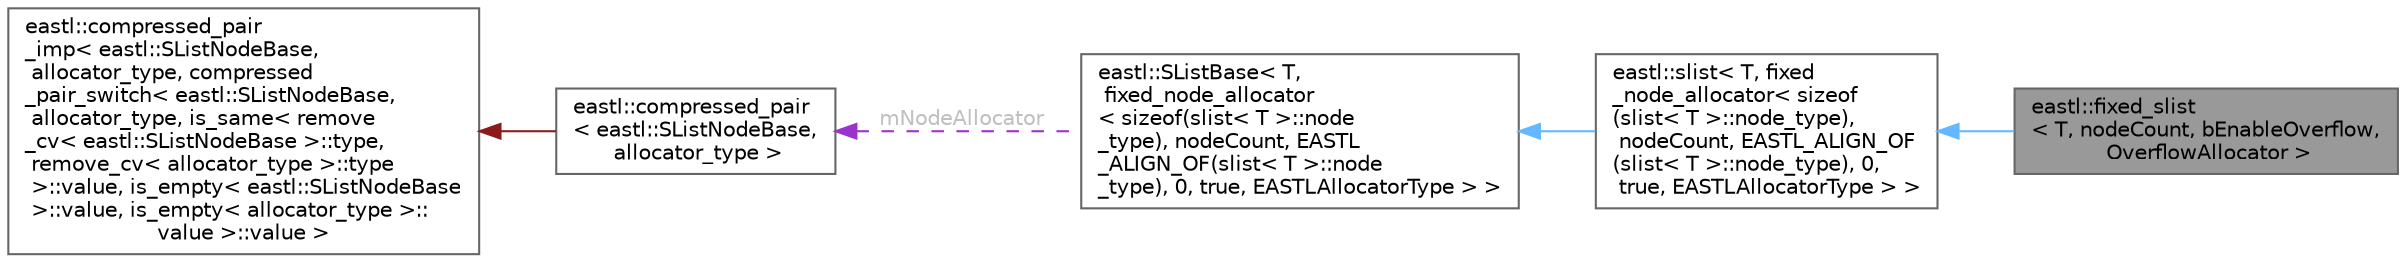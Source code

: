 digraph "eastl::fixed_slist&lt; T, nodeCount, bEnableOverflow, OverflowAllocator &gt;"
{
 // LATEX_PDF_SIZE
  bgcolor="transparent";
  edge [fontname=Helvetica,fontsize=10,labelfontname=Helvetica,labelfontsize=10];
  node [fontname=Helvetica,fontsize=10,shape=box,height=0.2,width=0.4];
  rankdir="LR";
  Node1 [id="Node000001",label="eastl::fixed_slist\l\< T, nodeCount, bEnableOverflow,\l OverflowAllocator \>",height=0.2,width=0.4,color="gray40", fillcolor="grey60", style="filled", fontcolor="black",tooltip=" "];
  Node2 -> Node1 [id="edge5_Node000001_Node000002",dir="back",color="steelblue1",style="solid",tooltip=" "];
  Node2 [id="Node000002",label="eastl::slist\< T, fixed\l_node_allocator\< sizeof\l(slist\< T \>::node_type),\l nodeCount, EASTL_ALIGN_OF\l(slist\< T \>::node_type), 0,\l true, EASTLAllocatorType \> \>",height=0.2,width=0.4,color="gray40", fillcolor="white", style="filled",URL="$classeastl_1_1slist.html",tooltip=" "];
  Node3 -> Node2 [id="edge6_Node000002_Node000003",dir="back",color="steelblue1",style="solid",tooltip=" "];
  Node3 [id="Node000003",label="eastl::SListBase\< T,\l fixed_node_allocator\l\< sizeof(slist\< T \>::node\l_type), nodeCount, EASTL\l_ALIGN_OF(slist\< T \>::node\l_type), 0, true, EASTLAllocatorType \> \>",height=0.2,width=0.4,color="gray40", fillcolor="white", style="filled",URL="$structeastl_1_1_s_list_base.html",tooltip=" "];
  Node4 -> Node3 [id="edge7_Node000003_Node000004",dir="back",color="darkorchid3",style="dashed",tooltip=" ",label=" mNodeAllocator",fontcolor="grey" ];
  Node4 [id="Node000004",label="eastl::compressed_pair\l\< eastl::SListNodeBase,\l allocator_type \>",height=0.2,width=0.4,color="gray40", fillcolor="white", style="filled",URL="$classeastl_1_1compressed__pair.html",tooltip=" "];
  Node5 -> Node4 [id="edge8_Node000004_Node000005",dir="back",color="firebrick4",style="solid",tooltip=" "];
  Node5 [id="Node000005",label="eastl::compressed_pair\l_imp\< eastl::SListNodeBase,\l allocator_type, compressed\l_pair_switch\< eastl::SListNodeBase,\l allocator_type, is_same\< remove\l_cv\< eastl::SListNodeBase \>::type,\l remove_cv\< allocator_type \>::type\l \>::value, is_empty\< eastl::SListNodeBase\l \>::value, is_empty\< allocator_type \>::\lvalue \>::value \>",height=0.2,width=0.4,color="gray40", fillcolor="white", style="filled",URL="$classeastl_1_1compressed__pair__imp.html",tooltip=" "];
}
